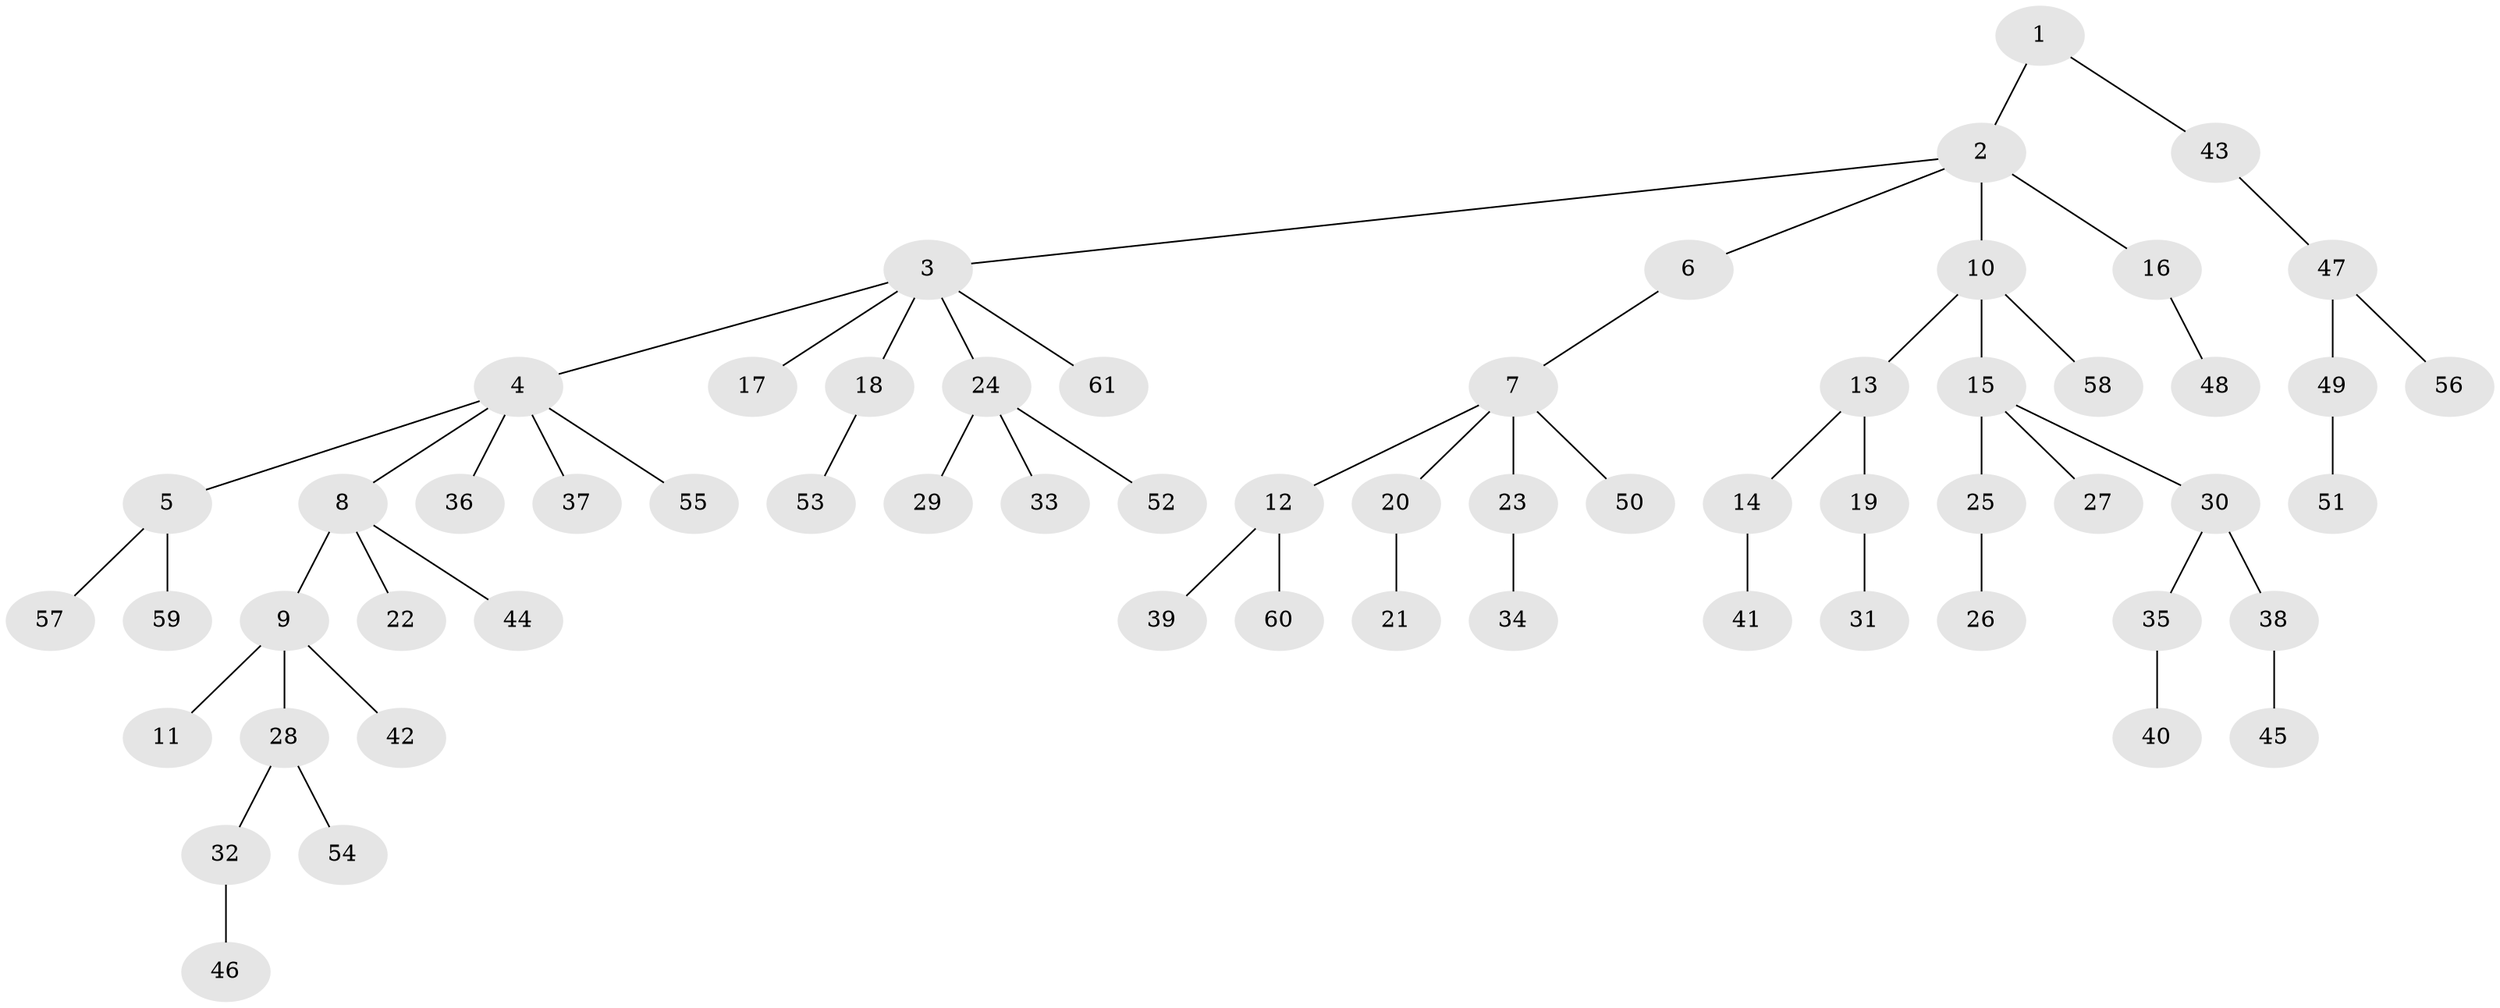 // coarse degree distribution, {5: 0.07142857142857142, 10: 0.023809523809523808, 1: 0.6428571428571429, 2: 0.14285714285714285, 4: 0.07142857142857142, 3: 0.047619047619047616}
// Generated by graph-tools (version 1.1) at 2025/19/03/04/25 18:19:06]
// undirected, 61 vertices, 60 edges
graph export_dot {
graph [start="1"]
  node [color=gray90,style=filled];
  1;
  2;
  3;
  4;
  5;
  6;
  7;
  8;
  9;
  10;
  11;
  12;
  13;
  14;
  15;
  16;
  17;
  18;
  19;
  20;
  21;
  22;
  23;
  24;
  25;
  26;
  27;
  28;
  29;
  30;
  31;
  32;
  33;
  34;
  35;
  36;
  37;
  38;
  39;
  40;
  41;
  42;
  43;
  44;
  45;
  46;
  47;
  48;
  49;
  50;
  51;
  52;
  53;
  54;
  55;
  56;
  57;
  58;
  59;
  60;
  61;
  1 -- 2;
  1 -- 43;
  2 -- 3;
  2 -- 6;
  2 -- 10;
  2 -- 16;
  3 -- 4;
  3 -- 17;
  3 -- 18;
  3 -- 24;
  3 -- 61;
  4 -- 5;
  4 -- 8;
  4 -- 36;
  4 -- 37;
  4 -- 55;
  5 -- 57;
  5 -- 59;
  6 -- 7;
  7 -- 12;
  7 -- 20;
  7 -- 23;
  7 -- 50;
  8 -- 9;
  8 -- 22;
  8 -- 44;
  9 -- 11;
  9 -- 28;
  9 -- 42;
  10 -- 13;
  10 -- 15;
  10 -- 58;
  12 -- 39;
  12 -- 60;
  13 -- 14;
  13 -- 19;
  14 -- 41;
  15 -- 25;
  15 -- 27;
  15 -- 30;
  16 -- 48;
  18 -- 53;
  19 -- 31;
  20 -- 21;
  23 -- 34;
  24 -- 29;
  24 -- 33;
  24 -- 52;
  25 -- 26;
  28 -- 32;
  28 -- 54;
  30 -- 35;
  30 -- 38;
  32 -- 46;
  35 -- 40;
  38 -- 45;
  43 -- 47;
  47 -- 49;
  47 -- 56;
  49 -- 51;
}
